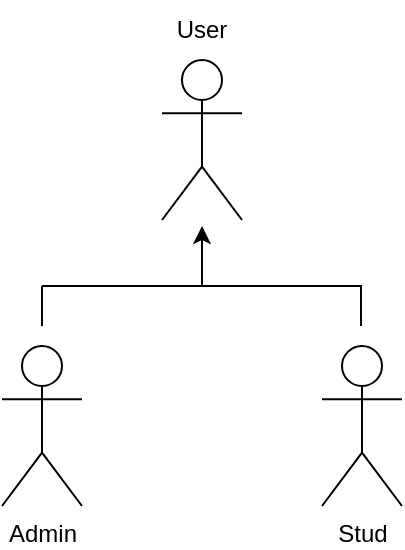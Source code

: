 <mxfile version="24.4.4" type="device">
  <diagram name="Side-1" id="GYe-N4Mh0jm7qjfH4iwL">
    <mxGraphModel dx="1050" dy="618" grid="0" gridSize="10" guides="1" tooltips="1" connect="1" arrows="1" fold="1" page="1" pageScale="1" pageWidth="827" pageHeight="1169" math="0" shadow="0">
      <root>
        <mxCell id="0" />
        <mxCell id="1" parent="0" />
        <mxCell id="rw5kUjDfKBpmao1n2vJU-4" value="" style="shape=umlActor;verticalLabelPosition=bottom;verticalAlign=top;html=1;outlineConnect=0;" parent="1" vertex="1">
          <mxGeometry x="400" y="307" width="40" height="80" as="geometry" />
        </mxCell>
        <mxCell id="rw5kUjDfKBpmao1n2vJU-5" value="Stud" style="shape=umlActor;verticalLabelPosition=bottom;verticalAlign=top;html=1;outlineConnect=0;" parent="1" vertex="1">
          <mxGeometry x="480" y="450" width="40" height="80" as="geometry" />
        </mxCell>
        <mxCell id="rw5kUjDfKBpmao1n2vJU-6" value="Admin" style="shape=umlActor;verticalLabelPosition=bottom;verticalAlign=top;html=1;outlineConnect=0;" parent="1" vertex="1">
          <mxGeometry x="320" y="450" width="40" height="80" as="geometry" />
        </mxCell>
        <mxCell id="rw5kUjDfKBpmao1n2vJU-10" value="" style="endArrow=classic;html=1;rounded=0;" parent="1" edge="1">
          <mxGeometry width="50" height="50" relative="1" as="geometry">
            <mxPoint x="420" y="420" as="sourcePoint" />
            <mxPoint x="420" y="390" as="targetPoint" />
          </mxGeometry>
        </mxCell>
        <mxCell id="rw5kUjDfKBpmao1n2vJU-11" value="" style="endArrow=none;html=1;rounded=0;" parent="1" edge="1">
          <mxGeometry width="50" height="50" relative="1" as="geometry">
            <mxPoint x="340" y="420" as="sourcePoint" />
            <mxPoint x="500" y="420" as="targetPoint" />
          </mxGeometry>
        </mxCell>
        <mxCell id="rw5kUjDfKBpmao1n2vJU-13" value="" style="endArrow=none;html=1;rounded=0;" parent="1" edge="1">
          <mxGeometry width="50" height="50" relative="1" as="geometry">
            <mxPoint x="340" y="440" as="sourcePoint" />
            <mxPoint x="340" y="420" as="targetPoint" />
          </mxGeometry>
        </mxCell>
        <mxCell id="rw5kUjDfKBpmao1n2vJU-14" value="" style="endArrow=none;html=1;rounded=0;" parent="1" edge="1">
          <mxGeometry width="50" height="50" relative="1" as="geometry">
            <mxPoint x="499.5" y="440" as="sourcePoint" />
            <mxPoint x="499.5" y="420" as="targetPoint" />
          </mxGeometry>
        </mxCell>
        <mxCell id="rw5kUjDfKBpmao1n2vJU-15" value="User" style="text;html=1;align=center;verticalAlign=middle;whiteSpace=wrap;rounded=0;" parent="1" vertex="1">
          <mxGeometry x="390" y="277" width="60" height="30" as="geometry" />
        </mxCell>
      </root>
    </mxGraphModel>
  </diagram>
</mxfile>
